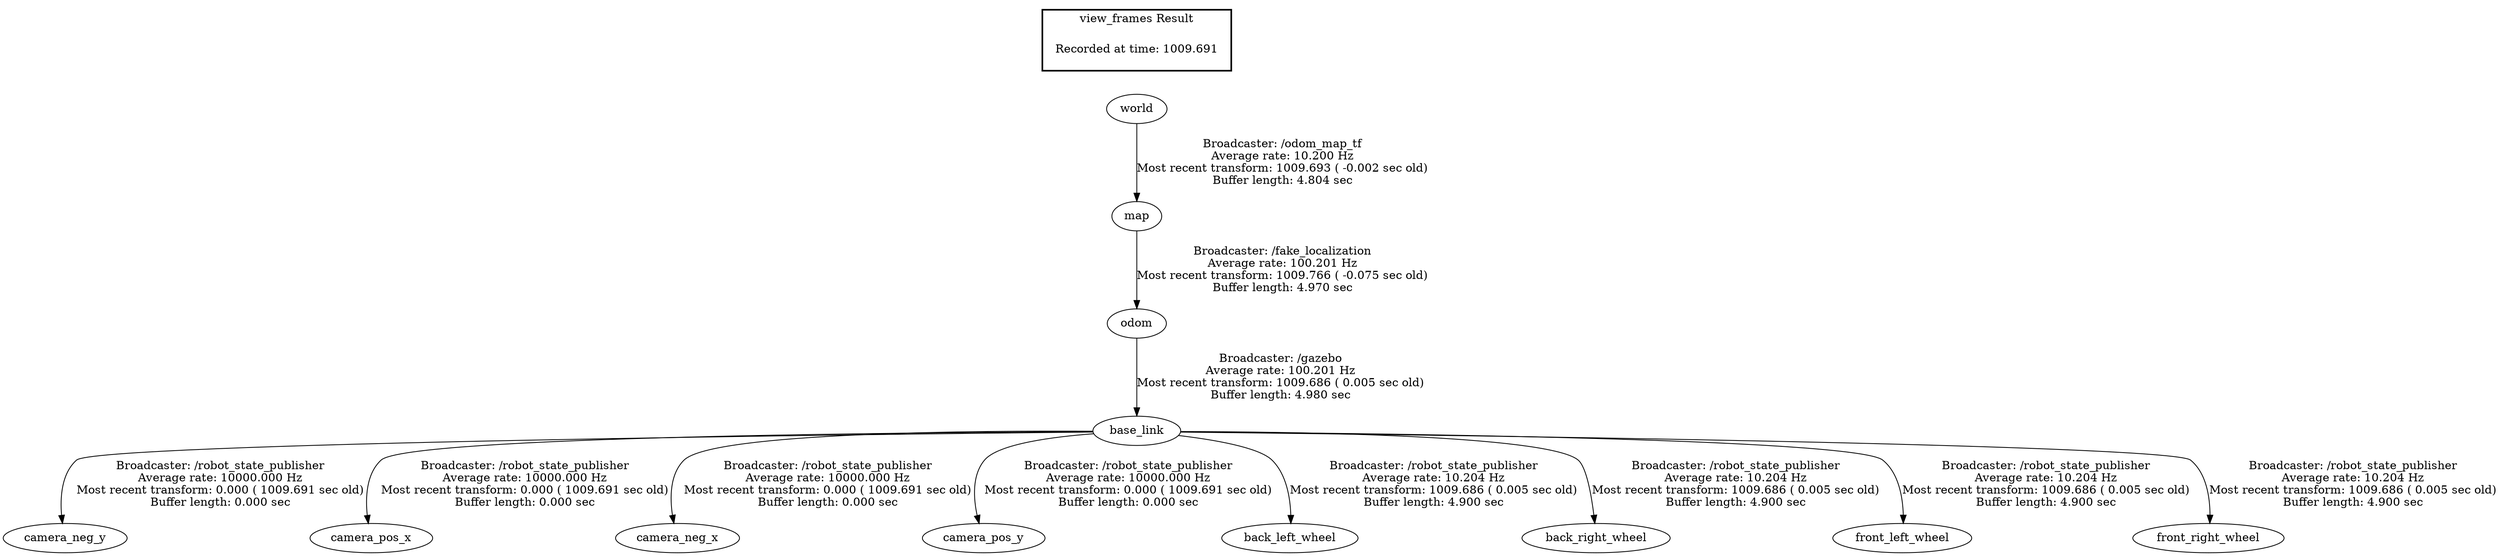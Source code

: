 digraph G {
"base_link" -> "camera_neg_y"[label="Broadcaster: /robot_state_publisher\nAverage rate: 10000.000 Hz\nMost recent transform: 0.000 ( 1009.691 sec old)\nBuffer length: 0.000 sec\n"];
"odom" -> "base_link"[label="Broadcaster: /gazebo\nAverage rate: 100.201 Hz\nMost recent transform: 1009.686 ( 0.005 sec old)\nBuffer length: 4.980 sec\n"];
"base_link" -> "camera_pos_x"[label="Broadcaster: /robot_state_publisher\nAverage rate: 10000.000 Hz\nMost recent transform: 0.000 ( 1009.691 sec old)\nBuffer length: 0.000 sec\n"];
"base_link" -> "camera_neg_x"[label="Broadcaster: /robot_state_publisher\nAverage rate: 10000.000 Hz\nMost recent transform: 0.000 ( 1009.691 sec old)\nBuffer length: 0.000 sec\n"];
"base_link" -> "camera_pos_y"[label="Broadcaster: /robot_state_publisher\nAverage rate: 10000.000 Hz\nMost recent transform: 0.000 ( 1009.691 sec old)\nBuffer length: 0.000 sec\n"];
"map" -> "odom"[label="Broadcaster: /fake_localization\nAverage rate: 100.201 Hz\nMost recent transform: 1009.766 ( -0.075 sec old)\nBuffer length: 4.970 sec\n"];
"world" -> "map"[label="Broadcaster: /odom_map_tf\nAverage rate: 10.200 Hz\nMost recent transform: 1009.693 ( -0.002 sec old)\nBuffer length: 4.804 sec\n"];
"base_link" -> "back_left_wheel"[label="Broadcaster: /robot_state_publisher\nAverage rate: 10.204 Hz\nMost recent transform: 1009.686 ( 0.005 sec old)\nBuffer length: 4.900 sec\n"];
"base_link" -> "back_right_wheel"[label="Broadcaster: /robot_state_publisher\nAverage rate: 10.204 Hz\nMost recent transform: 1009.686 ( 0.005 sec old)\nBuffer length: 4.900 sec\n"];
"base_link" -> "front_left_wheel"[label="Broadcaster: /robot_state_publisher\nAverage rate: 10.204 Hz\nMost recent transform: 1009.686 ( 0.005 sec old)\nBuffer length: 4.900 sec\n"];
"base_link" -> "front_right_wheel"[label="Broadcaster: /robot_state_publisher\nAverage rate: 10.204 Hz\nMost recent transform: 1009.686 ( 0.005 sec old)\nBuffer length: 4.900 sec\n"];
edge [style=invis];
 subgraph cluster_legend { style=bold; color=black; label ="view_frames Result";
"Recorded at time: 1009.691"[ shape=plaintext ] ;
 }->"world";
}